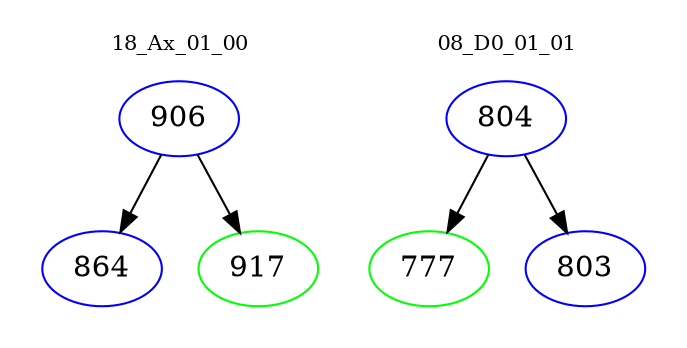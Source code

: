 digraph{
subgraph cluster_0 {
color = white
label = "18_Ax_01_00";
fontsize=10;
T0_906 [label="906", color="blue"]
T0_906 -> T0_864 [color="black"]
T0_864 [label="864", color="blue"]
T0_906 -> T0_917 [color="black"]
T0_917 [label="917", color="green"]
}
subgraph cluster_1 {
color = white
label = "08_D0_01_01";
fontsize=10;
T1_804 [label="804", color="blue"]
T1_804 -> T1_777 [color="black"]
T1_777 [label="777", color="green"]
T1_804 -> T1_803 [color="black"]
T1_803 [label="803", color="blue"]
}
}
